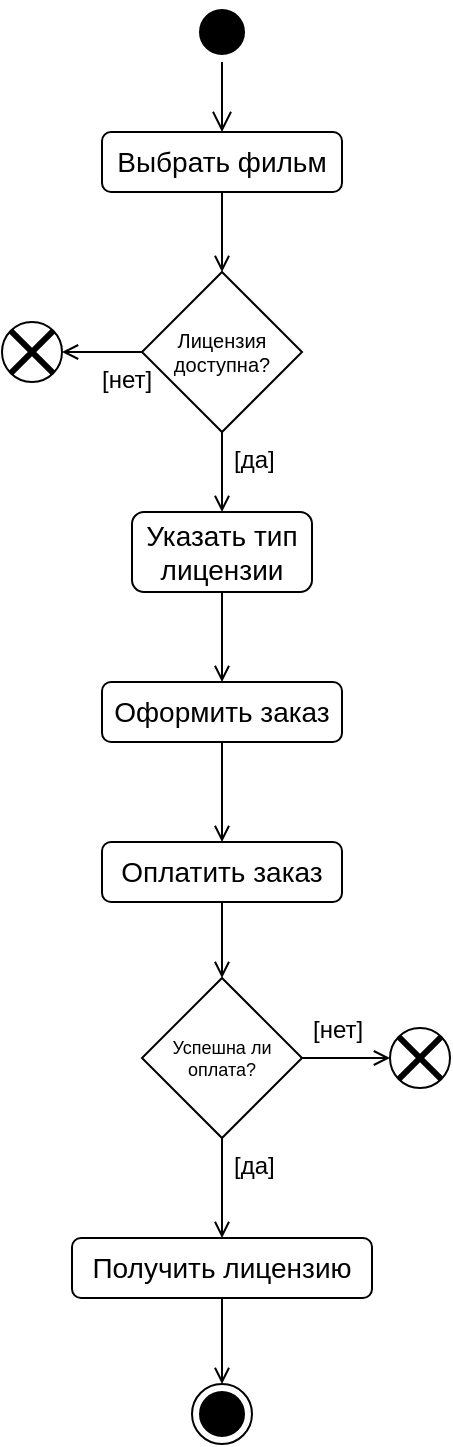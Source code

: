 <mxfile version="24.9.2" pages="2">
  <diagram name="Онлайн-покупка лицензии на фильм у поставщика" id="38c1bYM7r5RsNYhzkn-0">
    <mxGraphModel dx="1434" dy="799" grid="1" gridSize="10" guides="1" tooltips="1" connect="1" arrows="1" fold="1" page="1" pageScale="1" pageWidth="827" pageHeight="1169" math="0" shadow="0">
      <root>
        <mxCell id="0" />
        <mxCell id="1" parent="0" />
        <mxCell id="MBK1tTSXDrzbvJPksmLW-1" value="Выбрать фильм" style="rounded=1;whiteSpace=wrap;html=1;fontSize=14;" vertex="1" parent="1">
          <mxGeometry x="352" y="289" width="120" height="30" as="geometry" />
        </mxCell>
        <mxCell id="16vXRZqmq9LPpe3wrcki-2" value="Указать тип лицензии" style="rounded=1;whiteSpace=wrap;html=1;fontSize=14;" vertex="1" parent="1">
          <mxGeometry x="367" y="479" width="90" height="40" as="geometry" />
        </mxCell>
        <mxCell id="16vXRZqmq9LPpe3wrcki-3" value="Оформить заказ" style="rounded=1;whiteSpace=wrap;html=1;fontSize=14;" vertex="1" parent="1">
          <mxGeometry x="352" y="564" width="120" height="30" as="geometry" />
        </mxCell>
        <mxCell id="16vXRZqmq9LPpe3wrcki-4" value="Оплатить заказ" style="rounded=1;whiteSpace=wrap;html=1;fontSize=14;" vertex="1" parent="1">
          <mxGeometry x="352" y="644" width="120" height="30" as="geometry" />
        </mxCell>
        <mxCell id="16vXRZqmq9LPpe3wrcki-5" value="Получить лицензию" style="rounded=1;whiteSpace=wrap;html=1;fontSize=14;" vertex="1" parent="1">
          <mxGeometry x="337" y="842" width="150" height="30" as="geometry" />
        </mxCell>
        <mxCell id="HTe9h1VzMFt7vRiKPRql-3" value="" style="ellipse;html=1;shape=startState;fillColor=#000000;strokeColor=#000000;" vertex="1" parent="1">
          <mxGeometry x="397" y="224" width="30" height="30" as="geometry" />
        </mxCell>
        <mxCell id="HTe9h1VzMFt7vRiKPRql-4" value="" style="edgeStyle=orthogonalEdgeStyle;html=1;verticalAlign=bottom;endArrow=open;endSize=8;strokeColor=#000000;rounded=0;entryX=0.5;entryY=0;entryDx=0;entryDy=0;" edge="1" source="HTe9h1VzMFt7vRiKPRql-3" parent="1" target="MBK1tTSXDrzbvJPksmLW-1">
          <mxGeometry relative="1" as="geometry">
            <mxPoint x="412" y="279" as="targetPoint" />
          </mxGeometry>
        </mxCell>
        <mxCell id="HTe9h1VzMFt7vRiKPRql-5" value="" style="ellipse;html=1;shape=endState;fillColor=#000000;strokeColor=#000000;" vertex="1" parent="1">
          <mxGeometry x="397" y="915" width="30" height="30" as="geometry" />
        </mxCell>
        <mxCell id="HTe9h1VzMFt7vRiKPRql-6" value="Лицензия доступна?" style="rhombus;whiteSpace=wrap;html=1;strokeColor=default;fontSize=10;" vertex="1" parent="1">
          <mxGeometry x="372" y="359" width="80" height="80" as="geometry" />
        </mxCell>
        <mxCell id="uc6nFzuIMwdMOQzm8eqz-3" value="" style="ellipse;whiteSpace=wrap;html=1;aspect=fixed;" vertex="1" parent="1">
          <mxGeometry x="302" y="384" width="30" height="30" as="geometry" />
        </mxCell>
        <mxCell id="uc6nFzuIMwdMOQzm8eqz-5" value="" style="shape=umlDestroy;whiteSpace=wrap;html=1;strokeWidth=3;targetShapes=umlLifeline;" vertex="1" parent="1">
          <mxGeometry x="306.4" y="388.39" width="21.21" height="21.21" as="geometry" />
        </mxCell>
        <mxCell id="omWT3t2AM8_6RxSIcq6b-2" value="" style="endArrow=none;html=1;rounded=0;entryX=0.5;entryY=1;entryDx=0;entryDy=0;exitX=0.5;exitY=0;exitDx=0;exitDy=0;startArrow=open;startFill=0;" edge="1" parent="1" source="HTe9h1VzMFt7vRiKPRql-6" target="MBK1tTSXDrzbvJPksmLW-1">
          <mxGeometry width="50" height="50" relative="1" as="geometry">
            <mxPoint x="602" y="489" as="sourcePoint" />
            <mxPoint x="652" y="439" as="targetPoint" />
          </mxGeometry>
        </mxCell>
        <mxCell id="omWT3t2AM8_6RxSIcq6b-5" value="" style="endArrow=none;html=1;rounded=0;entryX=0;entryY=0.5;entryDx=0;entryDy=0;exitX=1;exitY=0.5;exitDx=0;exitDy=0;startArrow=open;startFill=0;" edge="1" parent="1" source="uc6nFzuIMwdMOQzm8eqz-3" target="HTe9h1VzMFt7vRiKPRql-6">
          <mxGeometry width="50" height="50" relative="1" as="geometry">
            <mxPoint x="322" y="429" as="sourcePoint" />
            <mxPoint x="472" y="409" as="targetPoint" />
          </mxGeometry>
        </mxCell>
        <mxCell id="cTZLyFBRJWWMzwPPBUH6-1" value="[нет]" style="text;strokeColor=none;fillColor=none;align=left;verticalAlign=top;spacingLeft=4;spacingRight=4;overflow=hidden;rotatable=0;points=[[0,0.5],[1,0.5]];portConstraint=eastwest;fontSize=12;" vertex="1" parent="1">
          <mxGeometry x="346" y="399" width="40" height="28" as="geometry" />
        </mxCell>
        <mxCell id="cTZLyFBRJWWMzwPPBUH6-3" value="" style="endArrow=none;html=1;rounded=0;entryX=0.5;entryY=1;entryDx=0;entryDy=0;exitX=0.5;exitY=0;exitDx=0;exitDy=0;startArrow=open;startFill=0;" edge="1" parent="1" source="16vXRZqmq9LPpe3wrcki-2" target="HTe9h1VzMFt7vRiKPRql-6">
          <mxGeometry width="50" height="50" relative="1" as="geometry">
            <mxPoint x="422" y="369" as="sourcePoint" />
            <mxPoint x="422" y="329" as="targetPoint" />
          </mxGeometry>
        </mxCell>
        <mxCell id="cTZLyFBRJWWMzwPPBUH6-4" value="" style="endArrow=none;html=1;rounded=0;entryX=0.5;entryY=1;entryDx=0;entryDy=0;exitX=0.5;exitY=0;exitDx=0;exitDy=0;startArrow=open;startFill=0;" edge="1" parent="1" source="16vXRZqmq9LPpe3wrcki-3" target="16vXRZqmq9LPpe3wrcki-2">
          <mxGeometry width="50" height="50" relative="1" as="geometry">
            <mxPoint x="432" y="379" as="sourcePoint" />
            <mxPoint x="432" y="339" as="targetPoint" />
          </mxGeometry>
        </mxCell>
        <mxCell id="cTZLyFBRJWWMzwPPBUH6-5" value="" style="endArrow=none;html=1;rounded=0;entryX=0.5;entryY=1;entryDx=0;entryDy=0;exitX=0.5;exitY=0;exitDx=0;exitDy=0;startArrow=open;startFill=0;" edge="1" parent="1" source="16vXRZqmq9LPpe3wrcki-4" target="16vXRZqmq9LPpe3wrcki-3">
          <mxGeometry width="50" height="50" relative="1" as="geometry">
            <mxPoint x="442" y="389" as="sourcePoint" />
            <mxPoint x="442" y="349" as="targetPoint" />
          </mxGeometry>
        </mxCell>
        <mxCell id="cTZLyFBRJWWMzwPPBUH6-6" value="" style="endArrow=none;html=1;rounded=0;entryX=0.5;entryY=1;entryDx=0;entryDy=0;startArrow=open;startFill=0;exitX=0.5;exitY=0;exitDx=0;exitDy=0;" edge="1" parent="1" source="goWXMRf9Lx3OSUCuiQUA-3" target="16vXRZqmq9LPpe3wrcki-4">
          <mxGeometry width="50" height="50" relative="1" as="geometry">
            <mxPoint x="471" y="702" as="sourcePoint" />
            <mxPoint x="452" y="359" as="targetPoint" />
          </mxGeometry>
        </mxCell>
        <mxCell id="cTZLyFBRJWWMzwPPBUH6-7" value="" style="endArrow=none;html=1;rounded=0;entryX=0.5;entryY=1;entryDx=0;entryDy=0;exitX=0.5;exitY=0;exitDx=0;exitDy=0;startArrow=open;startFill=0;" edge="1" parent="1" source="HTe9h1VzMFt7vRiKPRql-5" target="16vXRZqmq9LPpe3wrcki-5">
          <mxGeometry width="50" height="50" relative="1" as="geometry">
            <mxPoint x="462" y="527" as="sourcePoint" />
            <mxPoint x="462" y="487" as="targetPoint" />
          </mxGeometry>
        </mxCell>
        <mxCell id="cTZLyFBRJWWMzwPPBUH6-9" value="[да]" style="text;strokeColor=none;fillColor=none;align=left;verticalAlign=top;spacingLeft=4;spacingRight=4;overflow=hidden;rotatable=0;points=[[0,0.5],[1,0.5]];portConstraint=eastwest;fontSize=12;" vertex="1" parent="1">
          <mxGeometry x="412" y="439" width="35" height="28" as="geometry" />
        </mxCell>
        <mxCell id="goWXMRf9Lx3OSUCuiQUA-3" value="Успешна ли оплата?" style="rhombus;whiteSpace=wrap;html=1;strokeColor=default;fontSize=9;" vertex="1" parent="1">
          <mxGeometry x="372" y="712" width="80" height="80" as="geometry" />
        </mxCell>
        <mxCell id="goWXMRf9Lx3OSUCuiQUA-5" value="[да]" style="text;strokeColor=none;fillColor=none;align=left;verticalAlign=top;spacingLeft=4;spacingRight=4;overflow=hidden;rotatable=0;points=[[0,0.5],[1,0.5]];portConstraint=eastwest;fontSize=12;" vertex="1" parent="1">
          <mxGeometry x="412" y="792" width="35" height="28" as="geometry" />
        </mxCell>
        <mxCell id="goWXMRf9Lx3OSUCuiQUA-6" value="[нет]" style="text;strokeColor=none;fillColor=none;align=left;verticalAlign=top;spacingLeft=4;spacingRight=4;overflow=hidden;rotatable=0;points=[[0,0.5],[1,0.5]];portConstraint=eastwest;fontSize=12;" vertex="1" parent="1">
          <mxGeometry x="451.5" y="724" width="40" height="28" as="geometry" />
        </mxCell>
        <mxCell id="goWXMRf9Lx3OSUCuiQUA-7" value="" style="ellipse;whiteSpace=wrap;html=1;aspect=fixed;" vertex="1" parent="1">
          <mxGeometry x="496" y="737" width="30" height="30" as="geometry" />
        </mxCell>
        <mxCell id="goWXMRf9Lx3OSUCuiQUA-8" value="" style="shape=umlDestroy;whiteSpace=wrap;html=1;strokeWidth=3;targetShapes=umlLifeline;" vertex="1" parent="1">
          <mxGeometry x="500.4" y="741.39" width="21.21" height="21.21" as="geometry" />
        </mxCell>
        <mxCell id="goWXMRf9Lx3OSUCuiQUA-9" value="" style="endArrow=none;html=1;rounded=0;exitX=0;exitY=0.5;exitDx=0;exitDy=0;startArrow=open;startFill=0;entryX=1;entryY=0.5;entryDx=0;entryDy=0;" edge="1" parent="1" source="goWXMRf9Lx3OSUCuiQUA-7" target="goWXMRf9Lx3OSUCuiQUA-3">
          <mxGeometry width="50" height="50" relative="1" as="geometry">
            <mxPoint x="321" y="762" as="sourcePoint" />
            <mxPoint x="461" y="762" as="targetPoint" />
          </mxGeometry>
        </mxCell>
        <mxCell id="goWXMRf9Lx3OSUCuiQUA-12" value="" style="endArrow=none;html=1;rounded=0;entryX=0.5;entryY=1;entryDx=0;entryDy=0;startArrow=open;startFill=0;exitX=0.5;exitY=0;exitDx=0;exitDy=0;" edge="1" parent="1" source="16vXRZqmq9LPpe3wrcki-5" target="goWXMRf9Lx3OSUCuiQUA-3">
          <mxGeometry width="50" height="50" relative="1" as="geometry">
            <mxPoint x="422" y="722" as="sourcePoint" />
            <mxPoint x="422" y="684" as="targetPoint" />
          </mxGeometry>
        </mxCell>
      </root>
    </mxGraphModel>
  </diagram>
  <diagram id="GDACPDYZRzKyLpOirhzz" name="Продажа билета посетителю кассы">
    <mxGraphModel dx="1195" dy="666" grid="1" gridSize="10" guides="1" tooltips="1" connect="1" arrows="1" fold="1" page="1" pageScale="1" pageWidth="827" pageHeight="1169" math="0" shadow="0">
      <root>
        <mxCell id="0" />
        <mxCell id="1" parent="0" />
        <mxCell id="RnL-1qH-lmOy14DcdBUl-1" value="Выбрать фильм" style="rounded=1;whiteSpace=wrap;html=1;fontSize=14;" vertex="1" parent="1">
          <mxGeometry x="254" y="430" width="120" height="30" as="geometry" />
        </mxCell>
        <mxCell id="RnL-1qH-lmOy14DcdBUl-2" value="Определить сеанс" style="rounded=1;whiteSpace=wrap;html=1;fontSize=14;" vertex="1" parent="1">
          <mxGeometry x="244" y="510" width="140" height="30" as="geometry" />
        </mxCell>
        <mxCell id="RnL-1qH-lmOy14DcdBUl-3" value="Выбрать место" style="rounded=1;whiteSpace=wrap;html=1;fontSize=14;" vertex="1" parent="1">
          <mxGeometry x="254" y="590" width="120" height="30" as="geometry" />
        </mxCell>
        <mxCell id="RnL-1qH-lmOy14DcdBUl-4" value="Оформить билет" style="rounded=1;whiteSpace=wrap;html=1;fontSize=14;" vertex="1" parent="1">
          <mxGeometry x="435" y="590" width="130" height="30" as="geometry" />
        </mxCell>
        <mxCell id="RnL-1qH-lmOy14DcdBUl-5" value="Оплатить билет" style="rounded=1;whiteSpace=wrap;html=1;fontSize=14;" vertex="1" parent="1">
          <mxGeometry x="254" y="665" width="120" height="30" as="geometry" />
        </mxCell>
        <mxCell id="RnL-1qH-lmOy14DcdBUl-6" value="Получить билет" style="rounded=1;whiteSpace=wrap;html=1;fontSize=14;" vertex="1" parent="1">
          <mxGeometry x="254" y="805" width="120" height="30" as="geometry" />
        </mxCell>
        <mxCell id="fxQRy5GYZgGpl37xy91B-1" value="" style="endArrow=none;html=1;rounded=0;strokeWidth=2;" edge="1" parent="1">
          <mxGeometry width="50" height="50" relative="1" as="geometry">
            <mxPoint x="214" y="345" as="sourcePoint" />
            <mxPoint x="614" y="345" as="targetPoint" />
          </mxGeometry>
        </mxCell>
        <mxCell id="fxQRy5GYZgGpl37xy91B-2" value="" style="endArrow=none;html=1;rounded=0;strokeWidth=2;" edge="1" parent="1">
          <mxGeometry width="50" height="50" relative="1" as="geometry">
            <mxPoint x="404" y="920" as="sourcePoint" />
            <mxPoint x="404" y="320" as="targetPoint" />
          </mxGeometry>
        </mxCell>
        <mxCell id="fxQRy5GYZgGpl37xy91B-4" value="Посетитель" style="text;strokeColor=none;fillColor=none;align=left;verticalAlign=top;spacingLeft=4;spacingRight=4;overflow=hidden;rotatable=0;points=[[0,0.5],[1,0.5]];portConstraint=eastwest;fontSize=14;" vertex="1" parent="1">
          <mxGeometry x="269" y="317" width="90" height="28" as="geometry" />
        </mxCell>
        <mxCell id="fxQRy5GYZgGpl37xy91B-5" value="Кассир" style="text;strokeColor=none;fillColor=none;align=left;verticalAlign=top;spacingLeft=4;spacingRight=4;overflow=hidden;rotatable=0;points=[[0,0.5],[1,0.5]];portConstraint=eastwest;fontSize=14;" vertex="1" parent="1">
          <mxGeometry x="444" y="317" width="60" height="28" as="geometry" />
        </mxCell>
        <mxCell id="Eyg2-Wx4-f2WKuYmfBQp-3" value="" style="ellipse;html=1;shape=startState;fillColor=#000000;strokeColor=#000000;" vertex="1" parent="1">
          <mxGeometry x="299" y="365" width="30" height="30" as="geometry" />
        </mxCell>
        <mxCell id="Eyg2-Wx4-f2WKuYmfBQp-4" value="" style="edgeStyle=orthogonalEdgeStyle;html=1;verticalAlign=bottom;endArrow=open;endSize=8;strokeColor=#000000;rounded=0;entryX=0.5;entryY=0;entryDx=0;entryDy=0;" edge="1" parent="1" source="Eyg2-Wx4-f2WKuYmfBQp-3">
          <mxGeometry relative="1" as="geometry">
            <mxPoint x="314" y="430" as="targetPoint" />
          </mxGeometry>
        </mxCell>
        <mxCell id="6wgKv-0faMptzvq1L7fS-1" value="Возрастное ограничение" style="rhombus;whiteSpace=wrap;html=1;strokeColor=default;fontSize=9;" vertex="1" parent="1">
          <mxGeometry x="435" y="405" width="80" height="80" as="geometry" />
        </mxCell>
        <mxCell id="6wgKv-0faMptzvq1L7fS-2" value="" style="ellipse;whiteSpace=wrap;html=1;aspect=fixed;" vertex="1" parent="1">
          <mxGeometry x="559" y="430" width="30" height="30" as="geometry" />
        </mxCell>
        <mxCell id="6wgKv-0faMptzvq1L7fS-3" value="" style="shape=umlDestroy;whiteSpace=wrap;html=1;strokeWidth=3;targetShapes=umlLifeline;" vertex="1" parent="1">
          <mxGeometry x="563.4" y="434.39" width="21.21" height="21.21" as="geometry" />
        </mxCell>
        <mxCell id="6wgKv-0faMptzvq1L7fS-4" value="" style="endArrow=none;html=1;rounded=0;entryX=0.5;entryY=1;entryDx=0;entryDy=0;startArrow=open;startFill=0;exitX=1;exitY=0.5;exitDx=0;exitDy=0;" edge="1" parent="1" source="RnL-1qH-lmOy14DcdBUl-2" target="6wgKv-0faMptzvq1L7fS-1">
          <mxGeometry width="50" height="50" relative="1" as="geometry">
            <mxPoint x="474" y="535" as="sourcePoint" />
            <mxPoint x="494" y="495" as="targetPoint" />
            <Array as="points">
              <mxPoint x="475" y="525" />
            </Array>
          </mxGeometry>
        </mxCell>
        <mxCell id="6wgKv-0faMptzvq1L7fS-5" value="[запрещает]" style="text;strokeColor=none;fillColor=none;align=left;verticalAlign=top;spacingLeft=4;spacingRight=4;overflow=hidden;rotatable=0;points=[[0,0.5],[1,0.5]];portConstraint=eastwest;fontSize=10;" vertex="1" parent="1">
          <mxGeometry x="500" y="415" width="70" height="25" as="geometry" />
        </mxCell>
        <mxCell id="6wgKv-0faMptzvq1L7fS-6" value="[допускает]" style="text;strokeColor=none;fillColor=none;align=left;verticalAlign=top;spacingLeft=4;spacingRight=4;overflow=hidden;rotatable=0;points=[[0,0.5],[1,0.5]];portConstraint=eastwest;fontSize=10;" vertex="1" parent="1">
          <mxGeometry x="410" y="500" width="65" height="25" as="geometry" />
        </mxCell>
        <mxCell id="dYK9nLQeRm3w4YKxVle7-1" value="" style="ellipse;html=1;shape=endState;fillColor=#000000;strokeColor=#000000;" vertex="1" parent="1">
          <mxGeometry x="299" y="865" width="30" height="30" as="geometry" />
        </mxCell>
        <mxCell id="dYK9nLQeRm3w4YKxVle7-2" value="" style="endArrow=none;html=1;rounded=0;entryX=0.5;entryY=1;entryDx=0;entryDy=0;exitX=0.5;exitY=0;exitDx=0;exitDy=0;startArrow=open;startFill=0;" edge="1" parent="1" source="dYK9nLQeRm3w4YKxVle7-1" target="RnL-1qH-lmOy14DcdBUl-6">
          <mxGeometry width="50" height="50" relative="1" as="geometry">
            <mxPoint x="144" y="92.5" as="sourcePoint" />
            <mxPoint x="94" y="437.5" as="targetPoint" />
          </mxGeometry>
        </mxCell>
        <mxCell id="dYK9nLQeRm3w4YKxVle7-4" value="" style="endArrow=none;html=1;rounded=0;entryX=0.5;entryY=1;entryDx=0;entryDy=0;exitX=0.5;exitY=0;exitDx=0;exitDy=0;startArrow=open;startFill=0;" edge="1" parent="1" source="RnL-1qH-lmOy14DcdBUl-3" target="RnL-1qH-lmOy14DcdBUl-2">
          <mxGeometry width="50" height="50" relative="1" as="geometry">
            <mxPoint x="324" y="520" as="sourcePoint" />
            <mxPoint x="324" y="470" as="targetPoint" />
          </mxGeometry>
        </mxCell>
        <mxCell id="WWOgw1UYtxsWHr_YMy05-1" value="" style="endArrow=none;html=1;rounded=0;entryX=1;entryY=0.5;entryDx=0;entryDy=0;exitX=0;exitY=0.5;exitDx=0;exitDy=0;startArrow=open;startFill=0;" edge="1" parent="1" source="6wgKv-0faMptzvq1L7fS-1">
          <mxGeometry width="50" height="50" relative="1" as="geometry">
            <mxPoint x="474" y="435" as="sourcePoint" />
            <mxPoint x="374" y="445" as="targetPoint" />
          </mxGeometry>
        </mxCell>
        <mxCell id="WWOgw1UYtxsWHr_YMy05-2" value="" style="endArrow=none;html=1;rounded=0;entryX=1;entryY=0.5;entryDx=0;entryDy=0;exitX=0;exitY=0.5;exitDx=0;exitDy=0;startArrow=open;startFill=0;" edge="1" parent="1" source="6wgKv-0faMptzvq1L7fS-2" target="6wgKv-0faMptzvq1L7fS-1">
          <mxGeometry width="50" height="50" relative="1" as="geometry">
            <mxPoint x="384" y="455" as="sourcePoint" />
            <mxPoint x="444" y="455" as="targetPoint" />
          </mxGeometry>
        </mxCell>
        <mxCell id="WWOgw1UYtxsWHr_YMy05-3" value="" style="endArrow=none;html=1;rounded=0;entryX=1;entryY=0.5;entryDx=0;entryDy=0;exitX=0;exitY=0.5;exitDx=0;exitDy=0;startArrow=open;startFill=0;" edge="1" parent="1" source="RnL-1qH-lmOy14DcdBUl-4" target="RnL-1qH-lmOy14DcdBUl-3">
          <mxGeometry width="50" height="50" relative="1" as="geometry">
            <mxPoint x="334" y="655" as="sourcePoint" />
            <mxPoint x="313.66" y="620" as="targetPoint" />
          </mxGeometry>
        </mxCell>
        <mxCell id="WWOgw1UYtxsWHr_YMy05-5" value="" style="endArrow=none;html=1;rounded=0;entryX=0.5;entryY=1;entryDx=0;entryDy=0;exitX=1;exitY=0.5;exitDx=0;exitDy=0;startArrow=open;startFill=0;" edge="1" parent="1" source="RnL-1qH-lmOy14DcdBUl-5" target="RnL-1qH-lmOy14DcdBUl-4">
          <mxGeometry width="50" height="50" relative="1" as="geometry">
            <mxPoint x="475" y="660" as="sourcePoint" />
            <mxPoint x="415" y="735" as="targetPoint" />
            <Array as="points">
              <mxPoint x="499" y="680" />
            </Array>
          </mxGeometry>
        </mxCell>
        <mxCell id="WCC1dOsmjVE3I-OVgV5r-3" value="" style="endArrow=none;html=1;rounded=0;entryX=0.5;entryY=1;entryDx=0;entryDy=0;exitX=0;exitY=0.5;exitDx=0;exitDy=0;startArrow=open;startFill=0;" edge="1" parent="1" source="I7RkntjL9QqoC0ue1_ap-2" target="RnL-1qH-lmOy14DcdBUl-5">
          <mxGeometry width="50" height="50" relative="1" as="geometry">
            <mxPoint x="444" y="615" as="sourcePoint" />
            <mxPoint x="384" y="615" as="targetPoint" />
            <Array as="points">
              <mxPoint x="314" y="760" />
            </Array>
          </mxGeometry>
        </mxCell>
        <mxCell id="I7RkntjL9QqoC0ue1_ap-2" value="Успешна ли оплата?" style="rhombus;whiteSpace=wrap;html=1;strokeColor=default;fontSize=9;" vertex="1" parent="1">
          <mxGeometry x="435" y="720" width="80" height="80" as="geometry" />
        </mxCell>
        <mxCell id="I7RkntjL9QqoC0ue1_ap-4" value="" style="endArrow=none;html=1;rounded=0;entryX=0.5;entryY=1;entryDx=0;entryDy=0;exitX=1;exitY=0.5;exitDx=0;exitDy=0;startArrow=open;startFill=0;" edge="1" parent="1" source="RnL-1qH-lmOy14DcdBUl-6" target="I7RkntjL9QqoC0ue1_ap-2">
          <mxGeometry width="50" height="50" relative="1" as="geometry">
            <mxPoint x="324" y="875" as="sourcePoint" />
            <mxPoint x="324" y="845" as="targetPoint" />
            <Array as="points">
              <mxPoint x="475" y="820" />
            </Array>
          </mxGeometry>
        </mxCell>
        <mxCell id="U-BSMp5b3vYrX6-kSIUm-1" value="[да]" style="text;strokeColor=none;fillColor=none;align=left;verticalAlign=top;spacingLeft=4;spacingRight=4;overflow=hidden;rotatable=0;points=[[0,0.5],[1,0.5]];portConstraint=eastwest;fontSize=12;" vertex="1" parent="1">
          <mxGeometry x="440" y="792" width="35" height="28" as="geometry" />
        </mxCell>
        <mxCell id="dSc4Jdp-feTksp-AtJK2-1" value="[нет]" style="text;strokeColor=none;fillColor=none;align=left;verticalAlign=top;spacingLeft=4;spacingRight=4;overflow=hidden;rotatable=0;points=[[0,0.5],[1,0.5]];portConstraint=eastwest;fontSize=12;" vertex="1" parent="1">
          <mxGeometry x="514.5" y="732" width="40" height="28" as="geometry" />
        </mxCell>
        <mxCell id="dSc4Jdp-feTksp-AtJK2-4" value="" style="ellipse;whiteSpace=wrap;html=1;aspect=fixed;" vertex="1" parent="1">
          <mxGeometry x="559" y="745" width="30" height="30" as="geometry" />
        </mxCell>
        <mxCell id="dSc4Jdp-feTksp-AtJK2-5" value="" style="shape=umlDestroy;whiteSpace=wrap;html=1;strokeWidth=3;targetShapes=umlLifeline;" vertex="1" parent="1">
          <mxGeometry x="563.4" y="749.39" width="21.21" height="21.21" as="geometry" />
        </mxCell>
        <mxCell id="dSc4Jdp-feTksp-AtJK2-6" value="" style="endArrow=none;html=1;rounded=0;entryX=1;entryY=0.5;entryDx=0;entryDy=0;exitX=0;exitY=0.5;exitDx=0;exitDy=0;startArrow=open;startFill=0;" edge="1" parent="1" source="dSc4Jdp-feTksp-AtJK2-4">
          <mxGeometry width="50" height="50" relative="1" as="geometry">
            <mxPoint x="384" y="770" as="sourcePoint" />
            <mxPoint x="515" y="760" as="targetPoint" />
          </mxGeometry>
        </mxCell>
      </root>
    </mxGraphModel>
  </diagram>
</mxfile>
